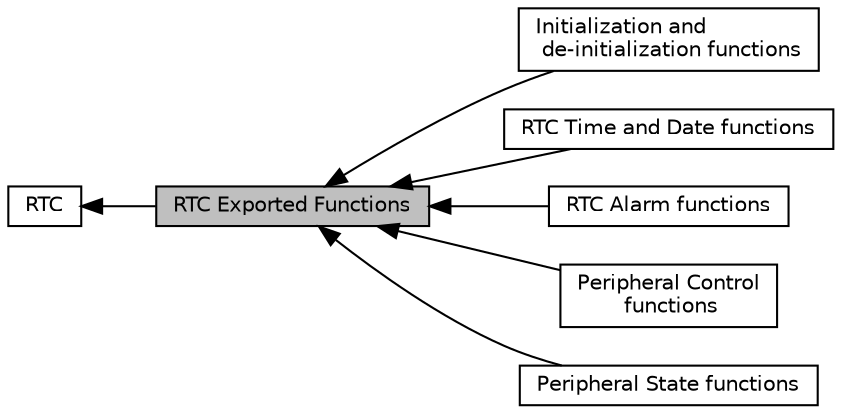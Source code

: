 digraph "RTC Exported Functions"
{
  edge [fontname="Helvetica",fontsize="10",labelfontname="Helvetica",labelfontsize="10"];
  node [fontname="Helvetica",fontsize="10",shape=box];
  rankdir=LR;
  Node2 [label="RTC",height=0.2,width=0.4,color="black", fillcolor="white", style="filled",URL="$group___r_t_c.html",tooltip="RTC HAL module driver."];
  Node1 [label="RTC Exported Functions",height=0.2,width=0.4,color="black", fillcolor="grey75", style="filled", fontcolor="black",tooltip=" "];
  Node3 [label="Initialization and\l de-initialization functions",height=0.2,width=0.4,color="black", fillcolor="white", style="filled",URL="$group___r_t_c___exported___functions___group1.html",tooltip=" "];
  Node4 [label="RTC Time and Date functions",height=0.2,width=0.4,color="black", fillcolor="white", style="filled",URL="$group___r_t_c___exported___functions___group2.html",tooltip=" "];
  Node5 [label="RTC Alarm functions",height=0.2,width=0.4,color="black", fillcolor="white", style="filled",URL="$group___r_t_c___exported___functions___group3.html",tooltip=" "];
  Node6 [label="Peripheral Control\l functions",height=0.2,width=0.4,color="black", fillcolor="white", style="filled",URL="$group___r_t_c___exported___functions___group4.html",tooltip=" "];
  Node7 [label="Peripheral State functions",height=0.2,width=0.4,color="black", fillcolor="white", style="filled",URL="$group___r_t_c___exported___functions___group5.html",tooltip=" "];
  Node2->Node1 [shape=plaintext, dir="back", style="solid"];
  Node1->Node3 [shape=plaintext, dir="back", style="solid"];
  Node1->Node4 [shape=plaintext, dir="back", style="solid"];
  Node1->Node5 [shape=plaintext, dir="back", style="solid"];
  Node1->Node6 [shape=plaintext, dir="back", style="solid"];
  Node1->Node7 [shape=plaintext, dir="back", style="solid"];
}
